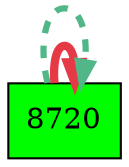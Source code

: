 digraph G{
rankdir=LR;
8720 [style=filled, shape=box, fillcolor="#00fe00", label="8720"];
8720 -> 8720 [color="#e63946",penwidth=4.00];
8720 -> 8720 [color="#52b788",style=dashed,penwidth=3.00];
}